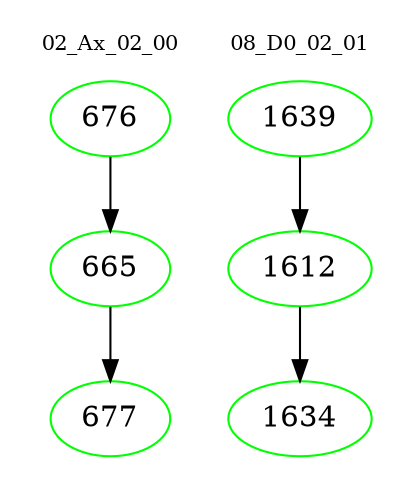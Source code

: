 digraph{
subgraph cluster_0 {
color = white
label = "02_Ax_02_00";
fontsize=10;
T0_676 [label="676", color="green"]
T0_676 -> T0_665 [color="black"]
T0_665 [label="665", color="green"]
T0_665 -> T0_677 [color="black"]
T0_677 [label="677", color="green"]
}
subgraph cluster_1 {
color = white
label = "08_D0_02_01";
fontsize=10;
T1_1639 [label="1639", color="green"]
T1_1639 -> T1_1612 [color="black"]
T1_1612 [label="1612", color="green"]
T1_1612 -> T1_1634 [color="black"]
T1_1634 [label="1634", color="green"]
}
}
